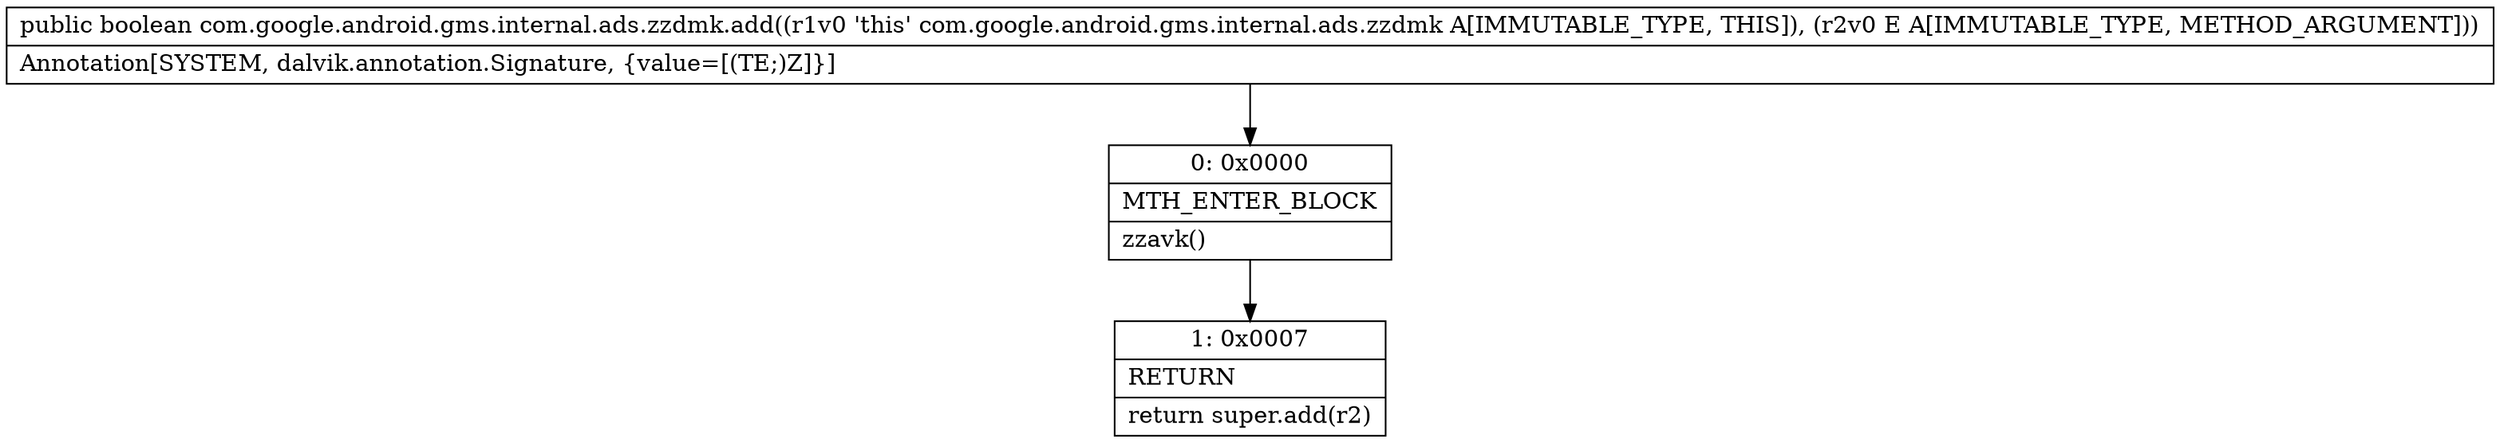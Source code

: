 digraph "CFG forcom.google.android.gms.internal.ads.zzdmk.add(Ljava\/lang\/Object;)Z" {
Node_0 [shape=record,label="{0\:\ 0x0000|MTH_ENTER_BLOCK\l|zzavk()\l}"];
Node_1 [shape=record,label="{1\:\ 0x0007|RETURN\l|return super.add(r2)\l}"];
MethodNode[shape=record,label="{public boolean com.google.android.gms.internal.ads.zzdmk.add((r1v0 'this' com.google.android.gms.internal.ads.zzdmk A[IMMUTABLE_TYPE, THIS]), (r2v0 E A[IMMUTABLE_TYPE, METHOD_ARGUMENT]))  | Annotation[SYSTEM, dalvik.annotation.Signature, \{value=[(TE;)Z]\}]\l}"];
MethodNode -> Node_0;
Node_0 -> Node_1;
}

